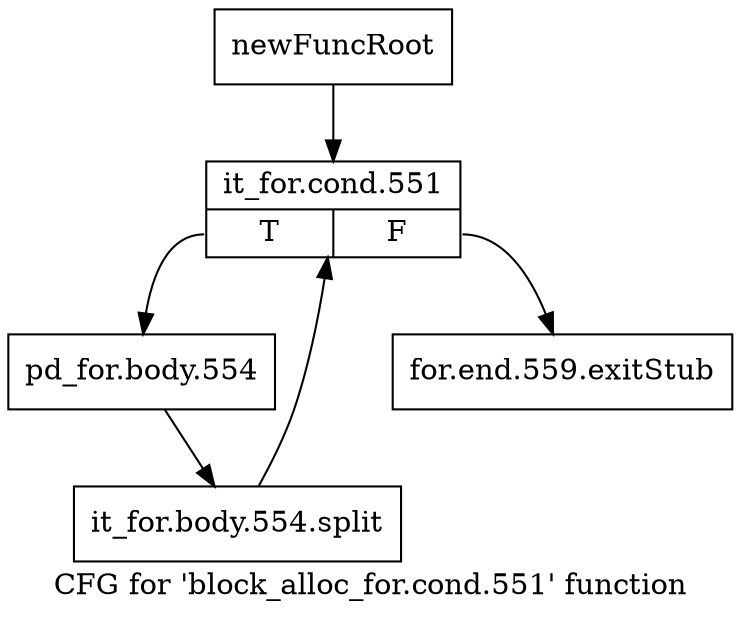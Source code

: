 digraph "CFG for 'block_alloc_for.cond.551' function" {
	label="CFG for 'block_alloc_for.cond.551' function";

	Node0xb43c850 [shape=record,label="{newFuncRoot}"];
	Node0xb43c850 -> Node0xb43c8f0;
	Node0xb43c8a0 [shape=record,label="{for.end.559.exitStub}"];
	Node0xb43c8f0 [shape=record,label="{it_for.cond.551|{<s0>T|<s1>F}}"];
	Node0xb43c8f0:s0 -> Node0xb43c940;
	Node0xb43c8f0:s1 -> Node0xb43c8a0;
	Node0xb43c940 [shape=record,label="{pd_for.body.554}"];
	Node0xb43c940 -> Node0xf66ea30;
	Node0xf66ea30 [shape=record,label="{it_for.body.554.split}"];
	Node0xf66ea30 -> Node0xb43c8f0;
}
